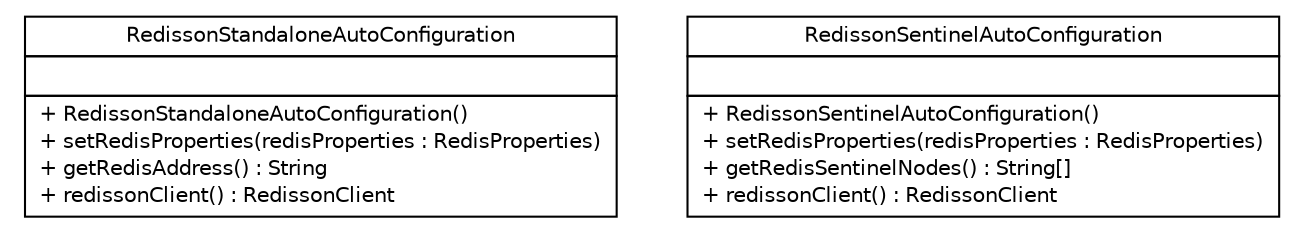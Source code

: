 #!/usr/local/bin/dot
#
# Class diagram 
# Generated by UMLGraph version R5_6-24-gf6e263 (http://www.umlgraph.org/)
#

digraph G {
	edge [fontname="Helvetica",fontsize=10,labelfontname="Helvetica",labelfontsize=10];
	node [fontname="Helvetica",fontsize=10,shape=plaintext];
	nodesep=0.25;
	ranksep=0.5;
	// top.infra.cloudready.boot.RedissonStandaloneAutoConfiguration
	c0 [label=<<table title="top.infra.cloudready.boot.RedissonStandaloneAutoConfiguration" border="0" cellborder="1" cellspacing="0" cellpadding="2" port="p" href="./RedissonStandaloneAutoConfiguration.html">
		<tr><td><table border="0" cellspacing="0" cellpadding="1">
<tr><td align="center" balign="center"> RedissonStandaloneAutoConfiguration </td></tr>
		</table></td></tr>
		<tr><td><table border="0" cellspacing="0" cellpadding="1">
<tr><td align="left" balign="left">  </td></tr>
		</table></td></tr>
		<tr><td><table border="0" cellspacing="0" cellpadding="1">
<tr><td align="left" balign="left"> + RedissonStandaloneAutoConfiguration() </td></tr>
<tr><td align="left" balign="left"> + setRedisProperties(redisProperties : RedisProperties) </td></tr>
<tr><td align="left" balign="left"> + getRedisAddress() : String </td></tr>
<tr><td align="left" balign="left"> + redissonClient() : RedissonClient </td></tr>
		</table></td></tr>
		</table>>, URL="./RedissonStandaloneAutoConfiguration.html", fontname="Helvetica", fontcolor="black", fontsize=10.0];
	// top.infra.cloudready.boot.RedissonSentinelAutoConfiguration
	c1 [label=<<table title="top.infra.cloudready.boot.RedissonSentinelAutoConfiguration" border="0" cellborder="1" cellspacing="0" cellpadding="2" port="p" href="./RedissonSentinelAutoConfiguration.html">
		<tr><td><table border="0" cellspacing="0" cellpadding="1">
<tr><td align="center" balign="center"> RedissonSentinelAutoConfiguration </td></tr>
		</table></td></tr>
		<tr><td><table border="0" cellspacing="0" cellpadding="1">
<tr><td align="left" balign="left">  </td></tr>
		</table></td></tr>
		<tr><td><table border="0" cellspacing="0" cellpadding="1">
<tr><td align="left" balign="left"> + RedissonSentinelAutoConfiguration() </td></tr>
<tr><td align="left" balign="left"> + setRedisProperties(redisProperties : RedisProperties) </td></tr>
<tr><td align="left" balign="left"> + getRedisSentinelNodes() : String[] </td></tr>
<tr><td align="left" balign="left"> + redissonClient() : RedissonClient </td></tr>
		</table></td></tr>
		</table>>, URL="./RedissonSentinelAutoConfiguration.html", fontname="Helvetica", fontcolor="black", fontsize=10.0];
}

